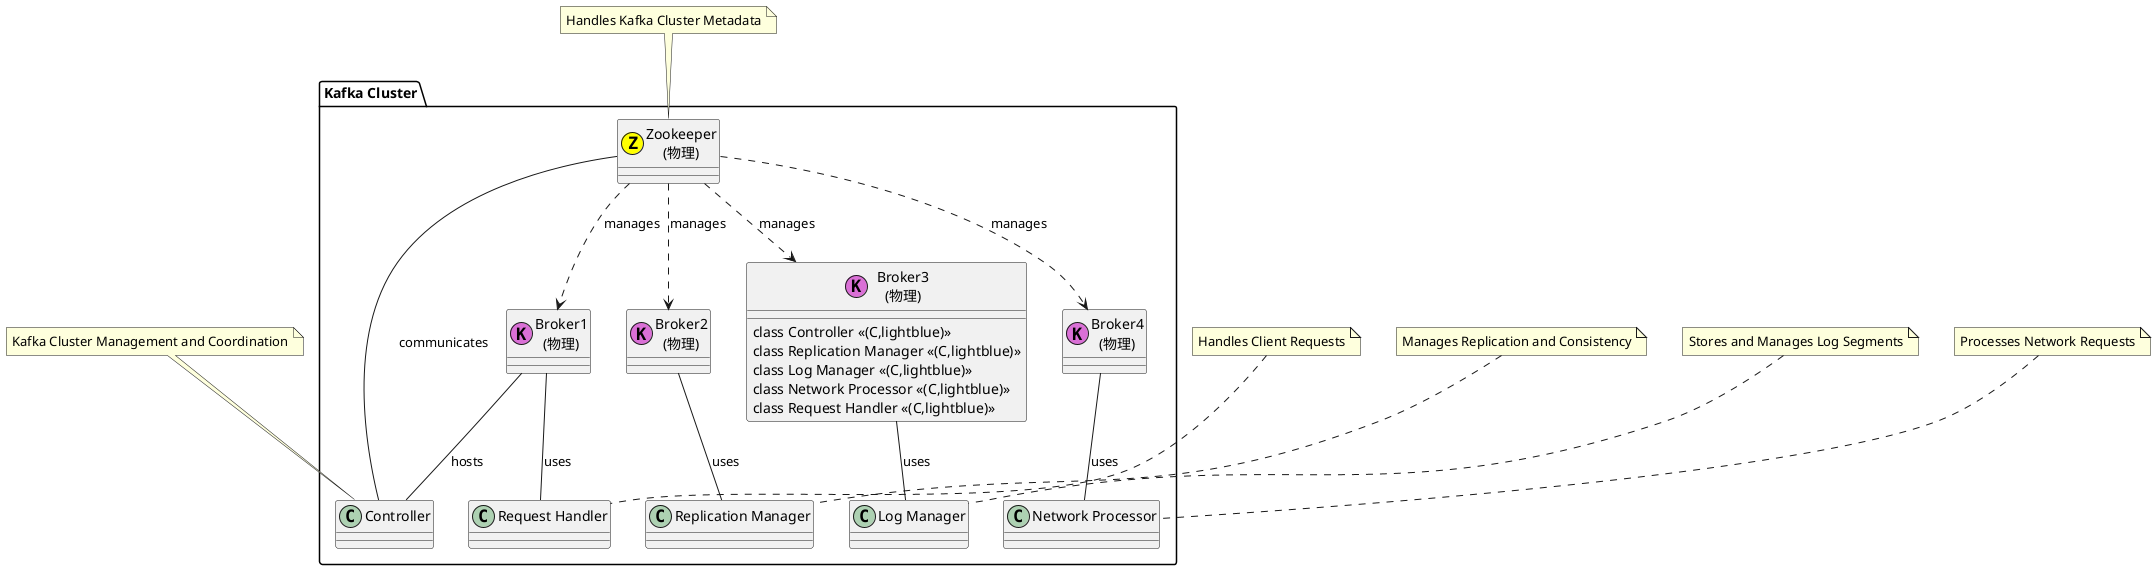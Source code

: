 @startuml
skinparam backgroundColor #EEEEE

!define KafkaNode(x) class x << (K,orchid) >>
!define ZookeeperNode(x) class x << (Z,yellow) >>
!define Component(x) class x << (C,lightblue) >>

package "Kafka Cluster" {
    KafkaNode("Broker1\n(物理)")
    KafkaNode("Broker2\n(物理)")
    KafkaNode("Broker3\n(物理)") {
        Component("Controller")
        Component("Replication Manager")
        Component("Log Manager")
        Component("Network Processor")
        Component("Request Handler")
    }
    KafkaNode("Broker4\n(物理)")
    
    ZookeeperNode("Zookeeper\n(物理)")

    "Broker1\n(物理)" -- "Controller" : hosts
    "Broker2\n(物理)" -- "Replication Manager" : uses
    "Broker3\n(物理)" -- "Log Manager" : uses
    "Broker4\n(物理)" -- "Network Processor" : uses
    "Broker1\n(物理)" -- "Request Handler" : uses
    "Zookeeper\n(物理)" -- "Controller" : communicates
    "Zookeeper\n(物理)" ..> "Broker1\n(物理)" : manages
    "Zookeeper\n(物理)" ..> "Broker2\n(物理)" : manages
    "Zookeeper\n(物理)" ..> "Broker3\n(物理)" : manages
    "Zookeeper\n(物理)" ..> "Broker4\n(物理)" : manages
}

note "Kafka Cluster Management and Coordination" as N1
note "Handles Kafka Cluster Metadata" as N2
note "Manages Replication and Consistency" as N3
note "Stores and Manages Log Segments" as N4
note "Processes Network Requests" as N5
note "Handles Client Requests" as N6

N1 .. "Controller"
N2 .. "Zookeeper\n(物理)"
N3 .. "Replication Manager"
N4 .. "Log Manager"
N5 .. "Network Processor"
N6 .. "Request Handler"
@enduml
